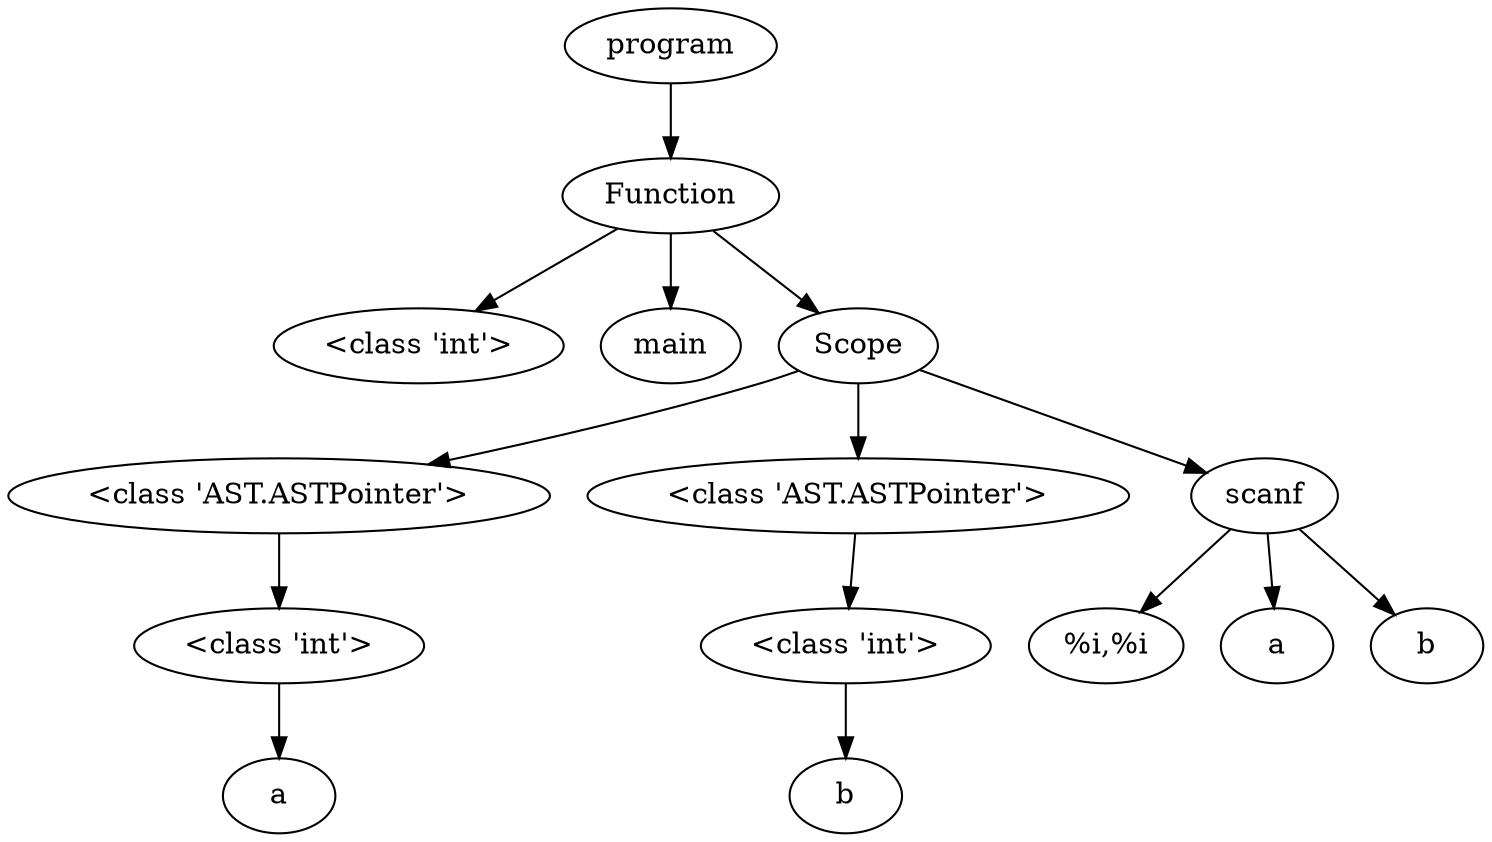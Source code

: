 digraph G { 
"<AST.AST object at 0x000001EB2C3D7940> (0)"[label="program"]
"<AST.ASTFunction object at 0x000001EB2C3D7520> (1)"[label="Function"]
"<AST.AST object at 0x000001EB2C3D7940> (0)"->"<AST.ASTFunction object at 0x000001EB2C3D7520> (1)"
"<AST.ASTFunction object at 0x000001EB2C3D7520> (1)"[label="Function"]
"<AST.ASTDataType object at 0x000001EB2C3D72E0> (2)"[label="<class 'int'>"]
"<AST.ASTFunction object at 0x000001EB2C3D7520> (1)"->"<AST.ASTDataType object at 0x000001EB2C3D72E0> (2)"
"<AST.ASTFunctionName object at 0x000001EB2C3D7400> (2)"[label="main"]
"<AST.ASTFunction object at 0x000001EB2C3D7520> (1)"->"<AST.ASTFunctionName object at 0x000001EB2C3D7400> (2)"
"<AST.ASTScope object at 0x000001EB2C3D7580> (2)"[label="Scope"]
"<AST.ASTFunction object at 0x000001EB2C3D7520> (1)"->"<AST.ASTScope object at 0x000001EB2C3D7580> (2)"
"<AST.ASTScope object at 0x000001EB2C3D7580> (2)"[label="Scope"]
"<AST.ASTPointer object at 0x000001EB2C3D7070> (3)"[label="<class 'AST.ASTPointer'>"]
"<AST.ASTScope object at 0x000001EB2C3D7580> (2)"->"<AST.ASTPointer object at 0x000001EB2C3D7070> (3)"
"<AST.ASTPointer object at 0x000001EB2C3D7070> (3)"[label="<class 'AST.ASTPointer'>"]
"<AST.ASTDataType object at 0x000001EB2C3D7040> (4)"[label="<class 'int'>"]
"<AST.ASTPointer object at 0x000001EB2C3D7070> (3)"->"<AST.ASTDataType object at 0x000001EB2C3D7040> (4)"
"<AST.ASTDataType object at 0x000001EB2C3D7040> (4)"[label="<class 'int'>"]
"<AST.ASTVariable object at 0x000001EB2C3D74C0> (5)"[label="a"]
"<AST.ASTDataType object at 0x000001EB2C3D7040> (4)"->"<AST.ASTVariable object at 0x000001EB2C3D74C0> (5)"
"<AST.ASTPointer object at 0x000001EB2C3D7B20> (3)"[label="<class 'AST.ASTPointer'>"]
"<AST.ASTScope object at 0x000001EB2C3D7580> (2)"->"<AST.ASTPointer object at 0x000001EB2C3D7B20> (3)"
"<AST.ASTPointer object at 0x000001EB2C3D7B20> (3)"[label="<class 'AST.ASTPointer'>"]
"<AST.ASTDataType object at 0x000001EB2C3D7760> (4)"[label="<class 'int'>"]
"<AST.ASTPointer object at 0x000001EB2C3D7B20> (3)"->"<AST.ASTDataType object at 0x000001EB2C3D7760> (4)"
"<AST.ASTDataType object at 0x000001EB2C3D7760> (4)"[label="<class 'int'>"]
"<AST.ASTVariable object at 0x000001EB2C3D7DC0> (5)"[label="b"]
"<AST.ASTDataType object at 0x000001EB2C3D7760> (4)"->"<AST.ASTVariable object at 0x000001EB2C3D7DC0> (5)"
"<AST.ASTScanf object at 0x000001EB2C3D7700> (3)"[label="scanf"]
"<AST.ASTScope object at 0x000001EB2C3D7580> (2)"->"<AST.ASTScanf object at 0x000001EB2C3D7700> (3)"
"<AST.ASTScanf object at 0x000001EB2C3D7700> (3)"[label="scanf"]
"<AST.ASTText object at 0x000001EB2C3D7D00> (4)"[label="%i,%i"]
"<AST.ASTScanf object at 0x000001EB2C3D7700> (3)"->"<AST.ASTText object at 0x000001EB2C3D7D00> (4)"
"<AST.ASTVariable object at 0x000001EB2C3D71C0> (4)"[label="a"]
"<AST.ASTScanf object at 0x000001EB2C3D7700> (3)"->"<AST.ASTVariable object at 0x000001EB2C3D71C0> (4)"
"<AST.ASTVariable object at 0x000001EB2C3D73A0> (4)"[label="b"]
"<AST.ASTScanf object at 0x000001EB2C3D7700> (3)"->"<AST.ASTVariable object at 0x000001EB2C3D73A0> (4)"
}